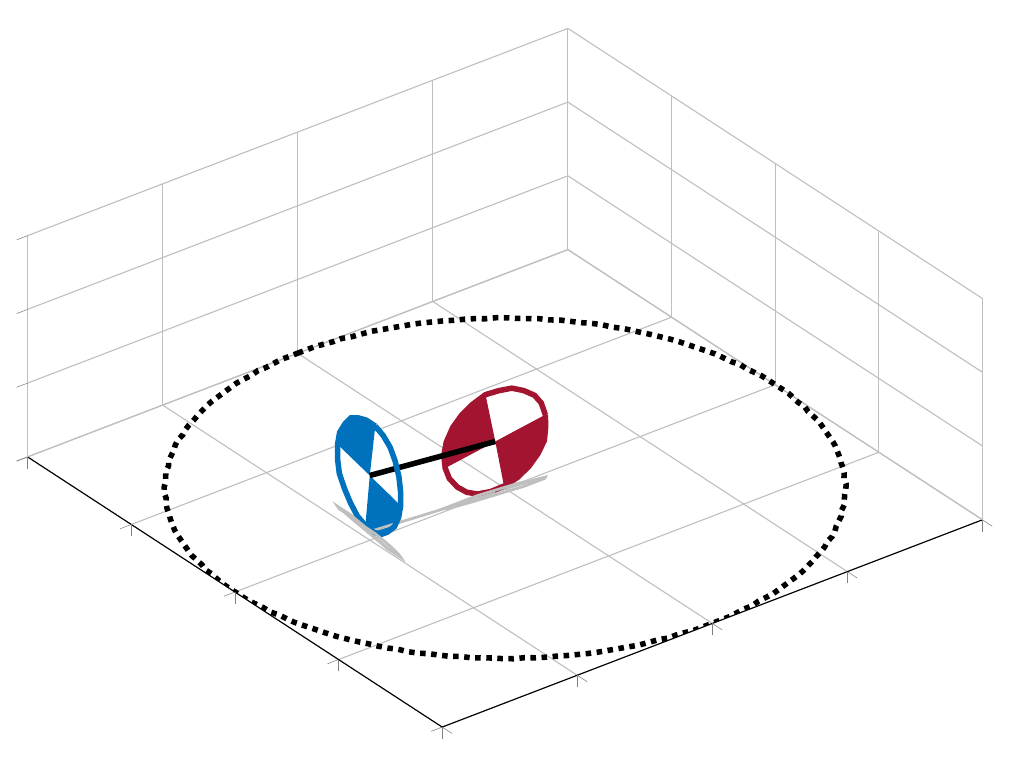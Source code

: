 % This file was created by matlab2tikz.
%
%The latest updates can be retrieved from
%  http://www.mathworks.com/matlabcentral/fileexchange/22022-matlab2tikz-matlab2tikz
%where you can also make suggestions and rate matlab2tikz.
%
\definecolor{mycolor1}{rgb}{0.635,0.078,0.184}%
\definecolor{mycolor2}{rgb}{0.0,0.447,0.741}%
\definecolor{mycolor3}{rgb}{0.466,0.674,0.188}%
%
\begin{tikzpicture}[%
trim axis left,
trim axis right
]

\begin{axis}[%
width=\linewidth,
height=0.732\linewidth,
at={(0\linewidth,0\linewidth)},
scale only axis,
xmin=-0.2,
xmax=0.2,
xtick={-0.2,-0.1,0,0.1,0.2},
xticklabels={{},{},{},{},{}},
tick align=outside,
ymin=-0.2,
ymax=0.2,
ytick={-0.2,-0.1,0,0.1,0.2},
yticklabels={{},{},{},{},{}},
zmin=0,
zmax=0.15,
ztick={0,0.05,0.1,0.15},
zticklabels={{},{},{},{}},
view={-37.5}{30},
axis background/.style={fill=white},
axis x line*=bottom,
axis y line*=left,
axis z line*=left,
xmajorgrids,
ymajorgrids,
zmajorgrids,
axis equal
]
\addplot3 [color=black, dotted, line width=2.0pt]
 table[row sep=crcr] {%
0	0.2	0\\
0.006	0.2	0\\
0.013	0.2	0\\
0.019	0.199	0\\
0.025	0.198	0\\
0.031	0.198	0\\
0.037	0.196	0\\
0.044	0.195	0\\
0.05	0.194	0\\
0.056	0.192	0\\
0.062	0.19	0\\
0.068	0.188	0\\
0.074	0.186	0\\
0.079	0.184	0\\
0.085	0.181	0\\
0.091	0.178	0\\
0.096	0.175	0\\
0.102	0.172	0\\
0.107	0.169	0\\
0.112	0.165	0\\
0.118	0.162	0\\
0.123	0.158	0\\
0.127	0.154	0\\
0.132	0.15	0\\
0.137	0.146	0\\
0.141	0.141	0\\
0.146	0.137	0\\
0.15	0.132	0\\
0.154	0.127	0\\
0.158	0.123	0\\
0.162	0.118	0\\
0.165	0.112	0\\
0.169	0.107	0\\
0.172	0.102	0\\
0.175	0.096	0\\
0.178	0.091	0\\
0.181	0.085	0\\
0.184	0.079	0\\
0.186	0.074	0\\
0.188	0.068	0\\
0.19	0.062	0\\
0.192	0.056	0\\
0.194	0.05	0\\
0.195	0.044	0\\
0.196	0.037	0\\
0.198	0.031	0\\
0.198	0.025	0\\
0.199	0.019	0\\
0.2	0.013	0\\
0.2	0.006	0\\
0.2	1.225e-17	0\\
0.2	-0.006	0\\
0.2	-0.013	0\\
0.199	-0.019	0\\
0.198	-0.025	0\\
0.198	-0.031	0\\
0.196	-0.037	0\\
0.195	-0.044	0\\
0.194	-0.05	0\\
0.192	-0.056	0\\
0.19	-0.062	0\\
0.188	-0.068	0\\
0.186	-0.074	0\\
0.184	-0.079	0\\
0.181	-0.085	0\\
0.178	-0.091	0\\
0.175	-0.096	0\\
0.172	-0.102	0\\
0.169	-0.107	0\\
0.165	-0.112	0\\
0.162	-0.118	0\\
0.158	-0.123	0\\
0.154	-0.127	0\\
0.15	-0.132	0\\
0.146	-0.137	0\\
0.141	-0.141	0\\
0.137	-0.146	0\\
0.132	-0.15	0\\
0.127	-0.154	0\\
0.123	-0.158	0\\
0.118	-0.162	0\\
0.112	-0.165	0\\
0.107	-0.169	0\\
0.102	-0.172	0\\
0.096	-0.175	0\\
0.091	-0.178	0\\
0.085	-0.181	0\\
0.079	-0.184	0\\
0.074	-0.186	0\\
0.068	-0.188	0\\
0.062	-0.19	0\\
0.056	-0.192	0\\
0.05	-0.194	0\\
0.044	-0.195	0\\
0.037	-0.196	0\\
0.031	-0.198	0\\
0.025	-0.198	0\\
0.019	-0.199	0\\
0.013	-0.2	0\\
0.006	-0.2	0\\
2.449e-17	-0.2	0\\
-0.006	-0.2	0\\
-0.013	-0.2	0\\
-0.019	-0.199	0\\
-0.025	-0.198	0\\
-0.031	-0.198	0\\
-0.037	-0.196	0\\
-0.044	-0.195	0\\
-0.05	-0.194	0\\
-0.056	-0.192	0\\
-0.062	-0.19	0\\
-0.068	-0.188	0\\
-0.074	-0.186	0\\
-0.079	-0.184	0\\
-0.085	-0.181	0\\
-0.091	-0.178	0\\
-0.096	-0.175	0\\
-0.102	-0.172	0\\
-0.107	-0.169	0\\
-0.112	-0.165	0\\
-0.118	-0.162	0\\
-0.123	-0.158	0\\
-0.127	-0.154	0\\
-0.132	-0.15	0\\
-0.137	-0.146	0\\
-0.141	-0.141	0\\
-0.146	-0.137	0\\
-0.15	-0.132	0\\
-0.154	-0.127	0\\
-0.158	-0.123	0\\
-0.162	-0.118	0\\
-0.165	-0.112	0\\
-0.169	-0.107	0\\
-0.172	-0.102	0\\
-0.175	-0.096	0\\
-0.178	-0.091	0\\
-0.181	-0.085	0\\
-0.184	-0.079	0\\
-0.186	-0.074	0\\
-0.188	-0.068	0\\
-0.19	-0.062	0\\
-0.192	-0.056	0\\
-0.194	-0.05	0\\
-0.195	-0.044	0\\
-0.196	-0.037	0\\
-0.198	-0.031	0\\
-0.198	-0.025	0\\
-0.199	-0.019	0\\
-0.2	-0.013	0\\
-0.2	-0.006	0\\
-0.2	-3.674e-17	0\\
-0.2	0.006	0\\
-0.2	0.013	0\\
-0.199	0.019	0\\
-0.198	0.025	0\\
-0.198	0.031	0\\
-0.196	0.037	0\\
-0.195	0.044	0\\
-0.194	0.05	0\\
-0.192	0.056	0\\
-0.19	0.062	0\\
-0.188	0.068	0\\
-0.186	0.074	0\\
-0.184	0.079	0\\
-0.181	0.085	0\\
-0.178	0.091	0\\
-0.175	0.096	0\\
-0.172	0.102	0\\
-0.169	0.107	0\\
-0.165	0.112	0\\
-0.162	0.118	0\\
-0.158	0.123	0\\
-0.154	0.127	0\\
-0.15	0.132	0\\
-0.146	0.137	0\\
-0.141	0.141	0\\
-0.137	0.146	0\\
-0.132	0.15	0\\
-0.127	0.154	0\\
-0.123	0.158	0\\
-0.118	0.162	0\\
-0.112	0.165	0\\
-0.107	0.169	0\\
-0.102	0.172	0\\
-0.096	0.175	0\\
-0.091	0.178	0\\
-0.085	0.181	0\\
-0.079	0.184	0\\
-0.074	0.186	0\\
-0.068	0.188	0\\
-0.062	0.19	0\\
-0.056	0.192	0\\
-0.05	0.194	0\\
-0.044	0.195	0\\
-0.037	0.196	0\\
-0.031	0.198	0\\
-0.025	0.198	0\\
-0.019	0.199	0\\
-0.013	0.2	0\\
-0.006	0.2	0\\
-4.899e-17	0.2	0\\
};
 
\addplot3[area legend, draw=none, fill=mycolor1, forget plot]
table[row sep=crcr] {%
x	y	z\\
-0.008	-0.001	0.035\\
0.026	-0.005	0.043\\
0.027	-0.004	0.034\\
0.026	-0.004	0.025\\
0.022	-0.003	0.017\\
0.016	-0.002	0.01\\
0.009	-0.0	0.004\\
0.0	0.001	0.001\\
-0.008	-0.001	0.035\\
-0.042	0.003	0.027\\
-0.043	0.003	0.036\\
-0.042	0.002	0.045\\
-0.038	0.001	0.054\\
-0.032	-0.0	0.061\\
-0.025	-0.001	0.066\\
-0.016	-0.002	0.07\\
-0.008	-0.001	0.035\\
}--cycle;

\addplot3[area legend, draw=none, fill=lightgray, forget plot]
table[row sep=crcr] {%
x	y	z\\
-0.008	-0.001	0\\
0.026	-0.005	0\\
0.027	-0.004	0\\
0.026	-0.004	0\\
0.022	-0.003	0\\
0.016	-0.002	0\\
0.009	-0.0	0\\
0.0	0.001	0\\
-0.008	-0.001	0\\
-0.042	0.003	0\\
-0.043	0.003	0\\
-0.042	0.002	0\\
-0.038	0.001	0\\
-0.032	-0.0	0\\
-0.025	-0.001	0\\
-0.016	-0.002	0\\
-0.008	-0.001	0\\
}--cycle;

\addplot3[area legend, draw=none, fill=mycolor2, forget plot]
table[row sep=crcr] {%
x	y	z\\
-0.094	0.008	0.038\\
-0.093	0.004	0.073\\
-0.093	0.013	0.073\\
-0.092	0.022	0.07\\
-0.091	0.03	0.066\\
-0.091	0.036	0.059\\
-0.091	0.041	0.051\\
-0.091	0.043	0.042\\
-0.094	0.008	0.038\\
-0.095	0.011	0.003\\
-0.096	0.002	0.003\\
-0.097	-0.007	0.006\\
-0.098	-0.014	0.011\\
-0.098	-0.021	0.018\\
-0.098	-0.025	0.026\\
-0.098	-0.027	0.035\\
-0.094	0.008	0.038\\
}--cycle;

\addplot3[area legend, draw=none, fill=lightgray, forget plot]
table[row sep=crcr] {%
x	y	z\\
-0.094	0.008	0\\
-0.093	0.004	0\\
-0.093	0.013	0\\
-0.092	0.022	0\\
-0.091	0.03	0\\
-0.091	0.036	0\\
-0.091	0.041	0\\
-0.091	0.043	0\\
-0.094	0.008	0\\
-0.095	0.011	0\\
-0.096	0.002	0\\
-0.097	-0.007	0\\
-0.098	-0.014	0\\
-0.098	-0.021	0\\
-0.098	-0.025	0\\
-0.098	-0.027	0\\
-0.094	0.008	0\\
}--cycle;
\addplot3 [color=mycolor1, line width=2.0pt]
 table[row sep=crcr] {%
0.026	-0.005	0.043\\
0.027	-0.004	0.034\\
0.026	-0.004	0.025\\
0.022	-0.003	0.017\\
0.016	-0.002	0.01\\
0.009	-0.0	0.004\\
0.0	0.001	0.001\\
-0.009	0.002	1.535e-05\\
-0.018	0.003	0.001\\
-0.026	0.003	0.005\\
-0.033	0.003	0.011\\
-0.039	0.003	0.019\\
-0.042	0.003	0.027\\
-0.043	0.003	0.036\\
-0.042	0.002	0.045\\
-0.038	0.001	0.054\\
-0.032	-0.0	0.061\\
-0.025	-0.001	0.066\\
-0.016	-0.002	0.07\\
-0.007	-0.003	0.07\\
0.002	-0.004	0.069\\
0.01	-0.005	0.065\\
0.018	-0.005	0.059\\
0.023	-0.005	0.052\\
0.026	-0.005	0.043\\
};
 \addplot3 [color=lightgray, line width=1.0pt]
 table[row sep=crcr] {%
0.026	-0.005	0\\
0.027	-0.004	0\\
0.026	-0.004	0\\
0.022	-0.003	0\\
0.016	-0.002	0\\
0.009	-0.0	0\\
0.0	0.001	0\\
-0.009	0.002	0\\
-0.018	0.003	0\\
-0.026	0.003	0\\
-0.033	0.003	0\\
-0.039	0.003	0\\
-0.042	0.003	0\\
-0.043	0.003	0\\
-0.042	0.002	0\\
-0.038	0.001	0\\
-0.032	-0.0	0\\
-0.025	-0.001	0\\
-0.016	-0.002	0\\
-0.007	-0.003	0\\
0.002	-0.004	0\\
0.01	-0.005	0\\
0.018	-0.005	0\\
0.023	-0.005	0\\
0.026	-0.005	0\\
};
 \addplot3 [color=black, line width=2.0pt]
 table[row sep=crcr] {%
-0.008	-0.001	0.035\\
-0.094	0.008	0.038\\
};
 \addplot3 [color=lightgray, line width=1.0pt]
 table[row sep=crcr] {%
-0.008	-0.001	0\\
-0.094	0.008	0\\
};
 \addplot3 [color=mycolor2, line width=2.0pt]
 table[row sep=crcr] {%
-0.093	0.004	0.073\\
-0.093	0.013	0.073\\
-0.092	0.022	0.07\\
-0.091	0.03	0.066\\
-0.091	0.036	0.059\\
-0.091	0.041	0.051\\
-0.091	0.043	0.042\\
-0.091	0.043	0.032\\
-0.092	0.04	0.024\\
-0.092	0.035	0.016\\
-0.093	0.028	0.01\\
-0.094	0.02	0.005\\
-0.095	0.011	0.003\\
-0.096	0.002	0.003\\
-0.097	-0.007	0.006\\
-0.098	-0.014	0.011\\
-0.098	-0.021	0.018\\
-0.098	-0.025	0.026\\
-0.098	-0.027	0.035\\
-0.098	-0.027	0.044\\
-0.097	-0.024	0.053\\
-0.096	-0.019	0.061\\
-0.095	-0.013	0.067\\
-0.094	-0.005	0.071\\
-0.093	0.004	0.073\\
};
 \addplot3 [color=lightgray, line width=1.0pt]
 table[row sep=crcr] {%
-0.093	0.004	0\\
-0.093	0.013	0\\
-0.092	0.022	0\\
-0.091	0.03	0\\
-0.091	0.036	0\\
-0.091	0.041	0\\
-0.091	0.043	0\\
-0.091	0.043	0\\
-0.092	0.04	0\\
-0.092	0.035	0\\
-0.093	0.028	0\\
-0.094	0.02	0\\
-0.095	0.011	0\\
-0.096	0.002	0\\
-0.097	-0.007	0\\
-0.098	-0.014	0\\
-0.098	-0.021	0\\
-0.098	-0.025	0\\
-0.098	-0.027	0\\
-0.098	-0.027	0\\
-0.097	-0.024	0\\
-0.096	-0.019	0\\
-0.095	-0.013	0\\
-0.094	-0.005	0\\
-0.093	0.004	0\\
};
 \addplot3 [color=mycolor3, line width=2.0pt]
 table[row sep=crcr] {%
-0.008	0.002	0\\
};
 \end{axis}
\end{tikzpicture}%